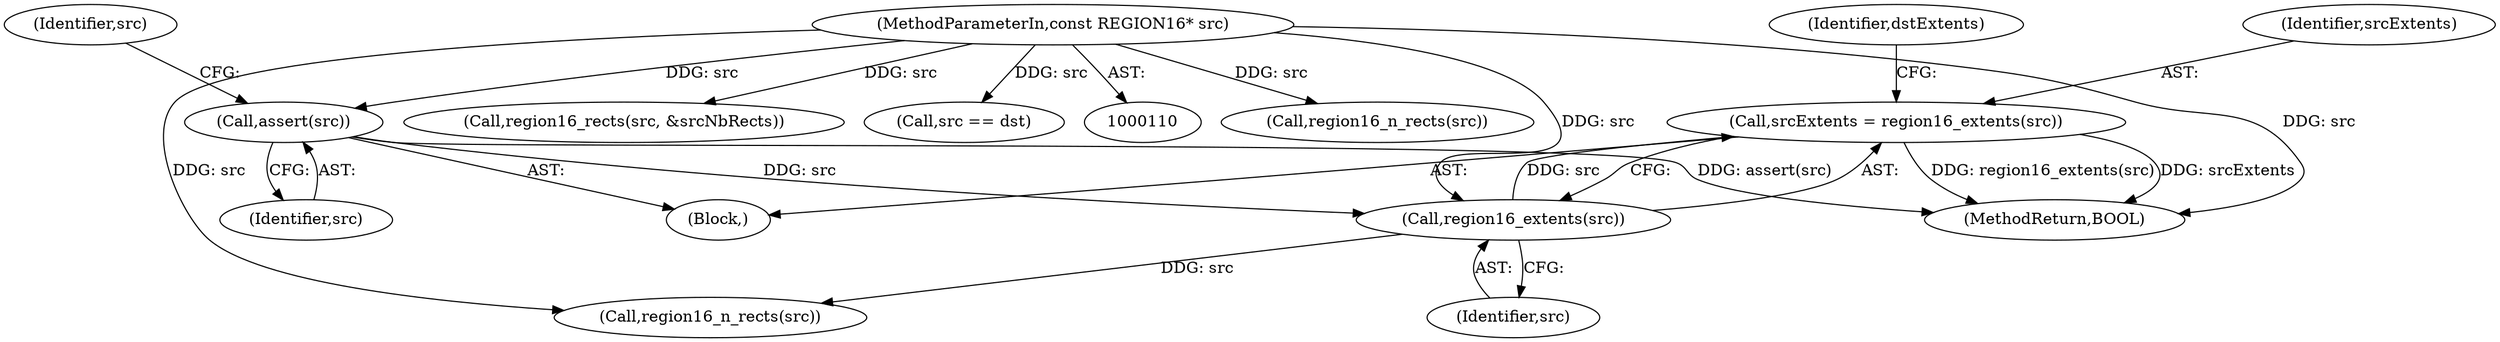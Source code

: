 digraph "0_FreeRDP_fc80ab45621bd966f70594c0b7393ec005a94007_2@pointer" {
"1000140" [label="(Call,srcExtents = region16_extents(src))"];
"1000142" [label="(Call,region16_extents(src))"];
"1000132" [label="(Call,assert(src))"];
"1000112" [label="(MethodParameterIn,const REGION16* src)"];
"1000133" [label="(Identifier,src)"];
"1000143" [label="(Identifier,src)"];
"1000132" [label="(Call,assert(src))"];
"1000212" [label="(Call,region16_n_rects(src))"];
"1000114" [label="(Block,)"];
"1000664" [label="(MethodReturn,BOOL)"];
"1000278" [label="(Call,region16_rects(src, &srcNbRects))"];
"1000549" [label="(Call,src == dst)"];
"1000140" [label="(Call,srcExtents = region16_extents(src))"];
"1000142" [label="(Call,region16_extents(src))"];
"1000112" [label="(MethodParameterIn,const REGION16* src)"];
"1000150" [label="(Call,region16_n_rects(src))"];
"1000145" [label="(Identifier,dstExtents)"];
"1000141" [label="(Identifier,srcExtents)"];
"1000136" [label="(Identifier,src)"];
"1000140" -> "1000114"  [label="AST: "];
"1000140" -> "1000142"  [label="CFG: "];
"1000141" -> "1000140"  [label="AST: "];
"1000142" -> "1000140"  [label="AST: "];
"1000145" -> "1000140"  [label="CFG: "];
"1000140" -> "1000664"  [label="DDG: region16_extents(src)"];
"1000140" -> "1000664"  [label="DDG: srcExtents"];
"1000142" -> "1000140"  [label="DDG: src"];
"1000142" -> "1000143"  [label="CFG: "];
"1000143" -> "1000142"  [label="AST: "];
"1000132" -> "1000142"  [label="DDG: src"];
"1000112" -> "1000142"  [label="DDG: src"];
"1000142" -> "1000150"  [label="DDG: src"];
"1000132" -> "1000114"  [label="AST: "];
"1000132" -> "1000133"  [label="CFG: "];
"1000133" -> "1000132"  [label="AST: "];
"1000136" -> "1000132"  [label="CFG: "];
"1000132" -> "1000664"  [label="DDG: assert(src)"];
"1000112" -> "1000132"  [label="DDG: src"];
"1000112" -> "1000110"  [label="AST: "];
"1000112" -> "1000664"  [label="DDG: src"];
"1000112" -> "1000150"  [label="DDG: src"];
"1000112" -> "1000212"  [label="DDG: src"];
"1000112" -> "1000278"  [label="DDG: src"];
"1000112" -> "1000549"  [label="DDG: src"];
}
